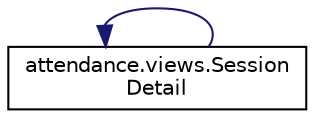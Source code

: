 digraph "Graphical Class Hierarchy"
{
  edge [fontname="Helvetica",fontsize="10",labelfontname="Helvetica",labelfontsize="10"];
  node [fontname="Helvetica",fontsize="10",shape=record];
  rankdir="LR";
  Node0 [label="RetrieveUpdateDestroyAPIView",height=0.2,width=0.4,color="grey75", fillcolor="white", style="filled"];
  Node0 -> Node0 [dir="back",color="midnightblue",fontsize="10",style="solid",fontname="Helvetica"];
  Node0 [label="attendance.views.Session\lDetail",height=0.2,width=0.4,color="black", fillcolor="white", style="filled",URL="$classattendance_1_1views_1_1_session_detail.html"];
}
